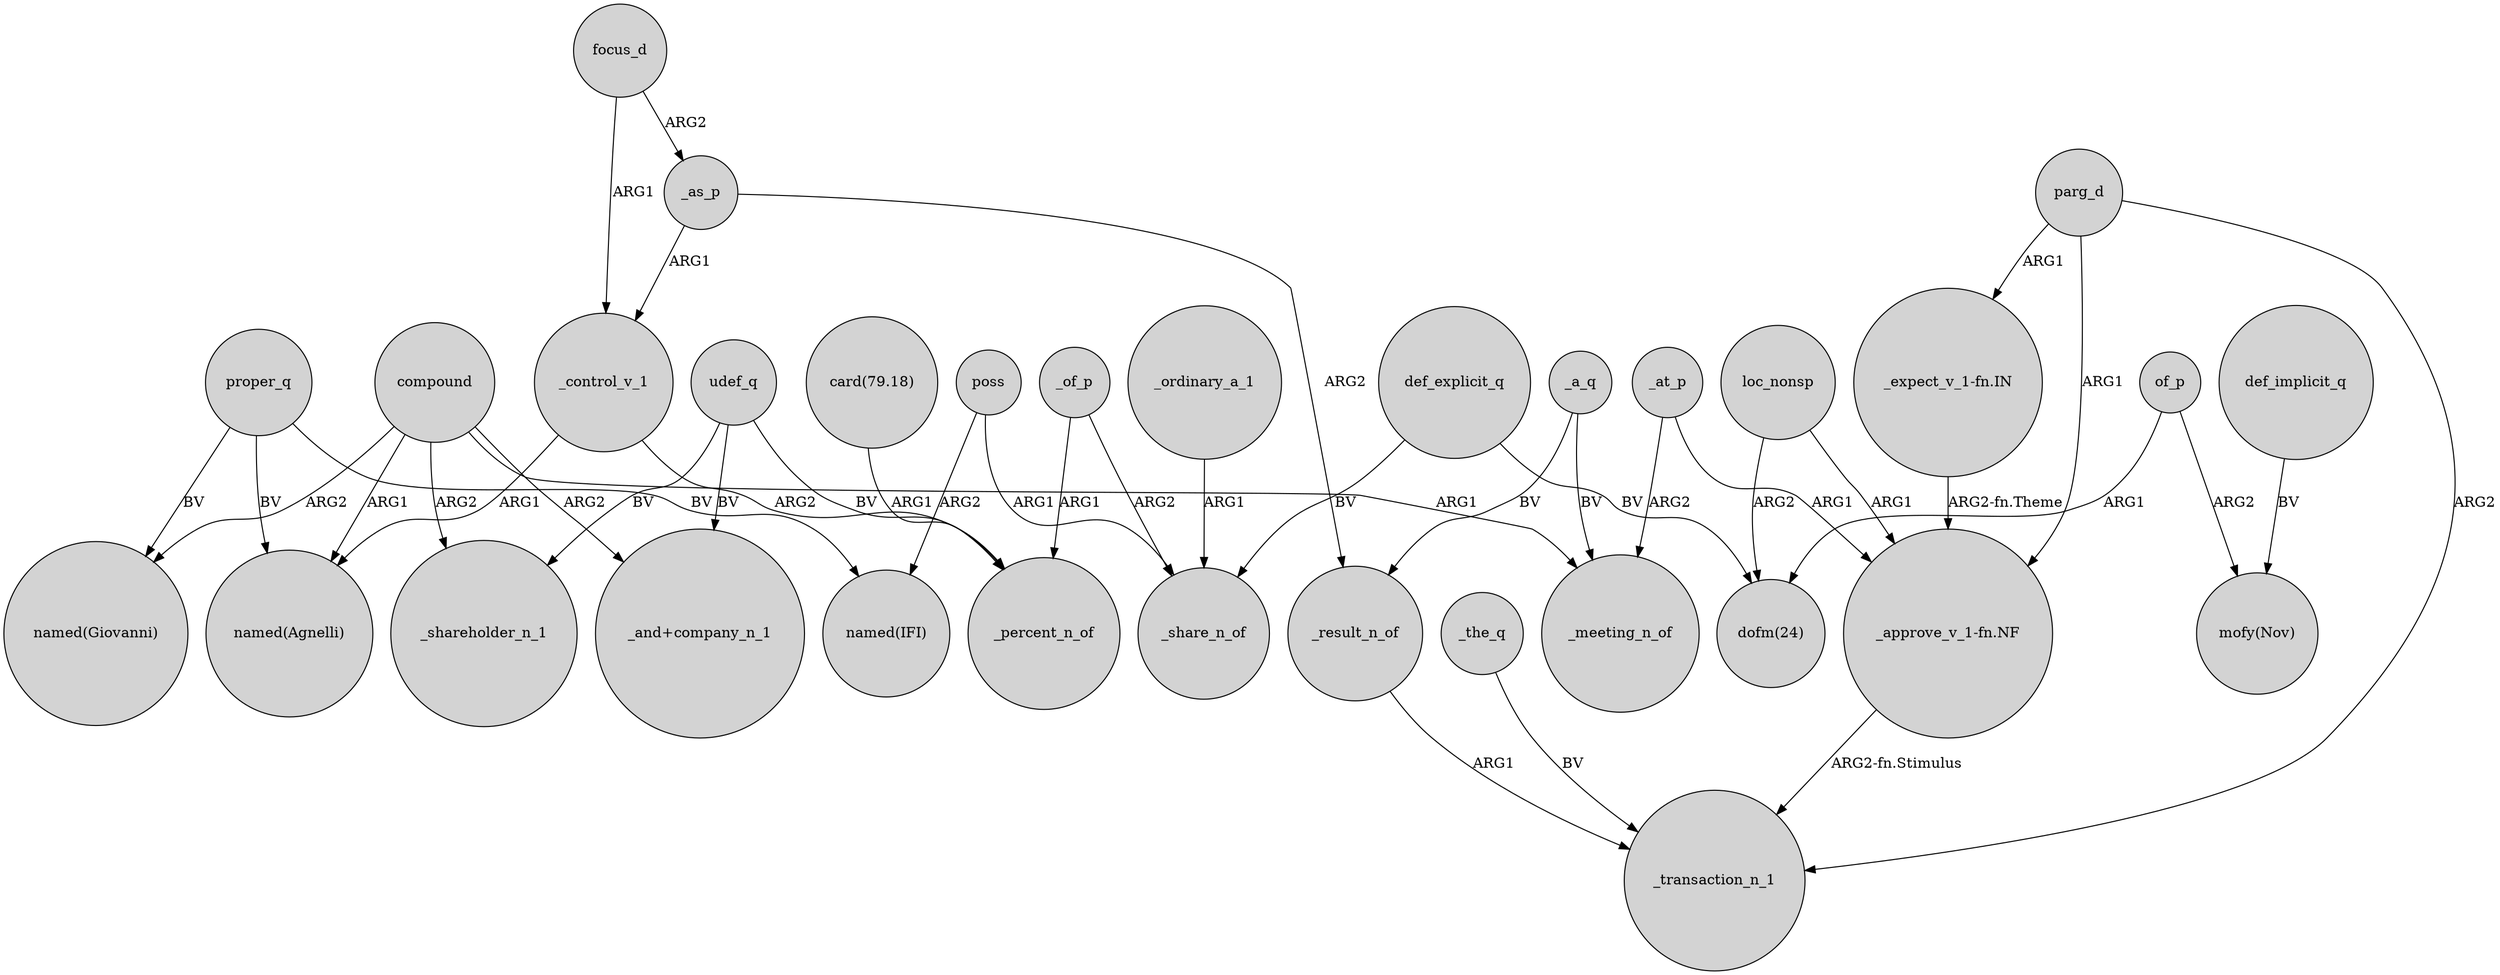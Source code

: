 digraph {
	node [shape=circle style=filled]
	_as_p -> _control_v_1 [label=ARG1]
	_control_v_1 -> "named(Agnelli)" [label=ARG1]
	"_expect_v_1-fn.IN" -> "_approve_v_1-fn.NF" [label="ARG2-fn.Theme"]
	compound -> _shareholder_n_1 [label=ARG2]
	compound -> "named(Giovanni)" [label=ARG2]
	focus_d -> _control_v_1 [label=ARG1]
	focus_d -> _as_p [label=ARG2]
	_result_n_of -> _transaction_n_1 [label=ARG1]
	_a_q -> _result_n_of [label=BV]
	parg_d -> _transaction_n_1 [label=ARG2]
	udef_q -> _shareholder_n_1 [label=BV]
	_a_q -> _meeting_n_of [label=BV]
	def_explicit_q -> "dofm(24)" [label=BV]
	compound -> _meeting_n_of [label=ARG1]
	_of_p -> _percent_n_of [label=ARG1]
	_at_p -> _meeting_n_of [label=ARG2]
	compound -> "named(Agnelli)" [label=ARG1]
	proper_q -> "named(IFI)" [label=BV]
	_as_p -> _result_n_of [label=ARG2]
	"_approve_v_1-fn.NF" -> _transaction_n_1 [label="ARG2-fn.Stimulus"]
	compound -> "_and+company_n_1" [label=ARG2]
	_control_v_1 -> _percent_n_of [label=ARG2]
	loc_nonsp -> "dofm(24)" [label=ARG2]
	proper_q -> "named(Giovanni)" [label=BV]
	parg_d -> "_expect_v_1-fn.IN" [label=ARG1]
	_at_p -> "_approve_v_1-fn.NF" [label=ARG1]
	loc_nonsp -> "_approve_v_1-fn.NF" [label=ARG1]
	poss -> "named(IFI)" [label=ARG2]
	of_p -> "dofm(24)" [label=ARG1]
	_of_p -> _share_n_of [label=ARG2]
	udef_q -> "_and+company_n_1" [label=BV]
	of_p -> "mofy(Nov)" [label=ARG2]
	"card(79.18)" -> _percent_n_of [label=ARG1]
	def_implicit_q -> "mofy(Nov)" [label=BV]
	udef_q -> _percent_n_of [label=BV]
	_the_q -> _transaction_n_1 [label=BV]
	_ordinary_a_1 -> _share_n_of [label=ARG1]
	poss -> _share_n_of [label=ARG1]
	parg_d -> "_approve_v_1-fn.NF" [label=ARG1]
	proper_q -> "named(Agnelli)" [label=BV]
	def_explicit_q -> _share_n_of [label=BV]
}
